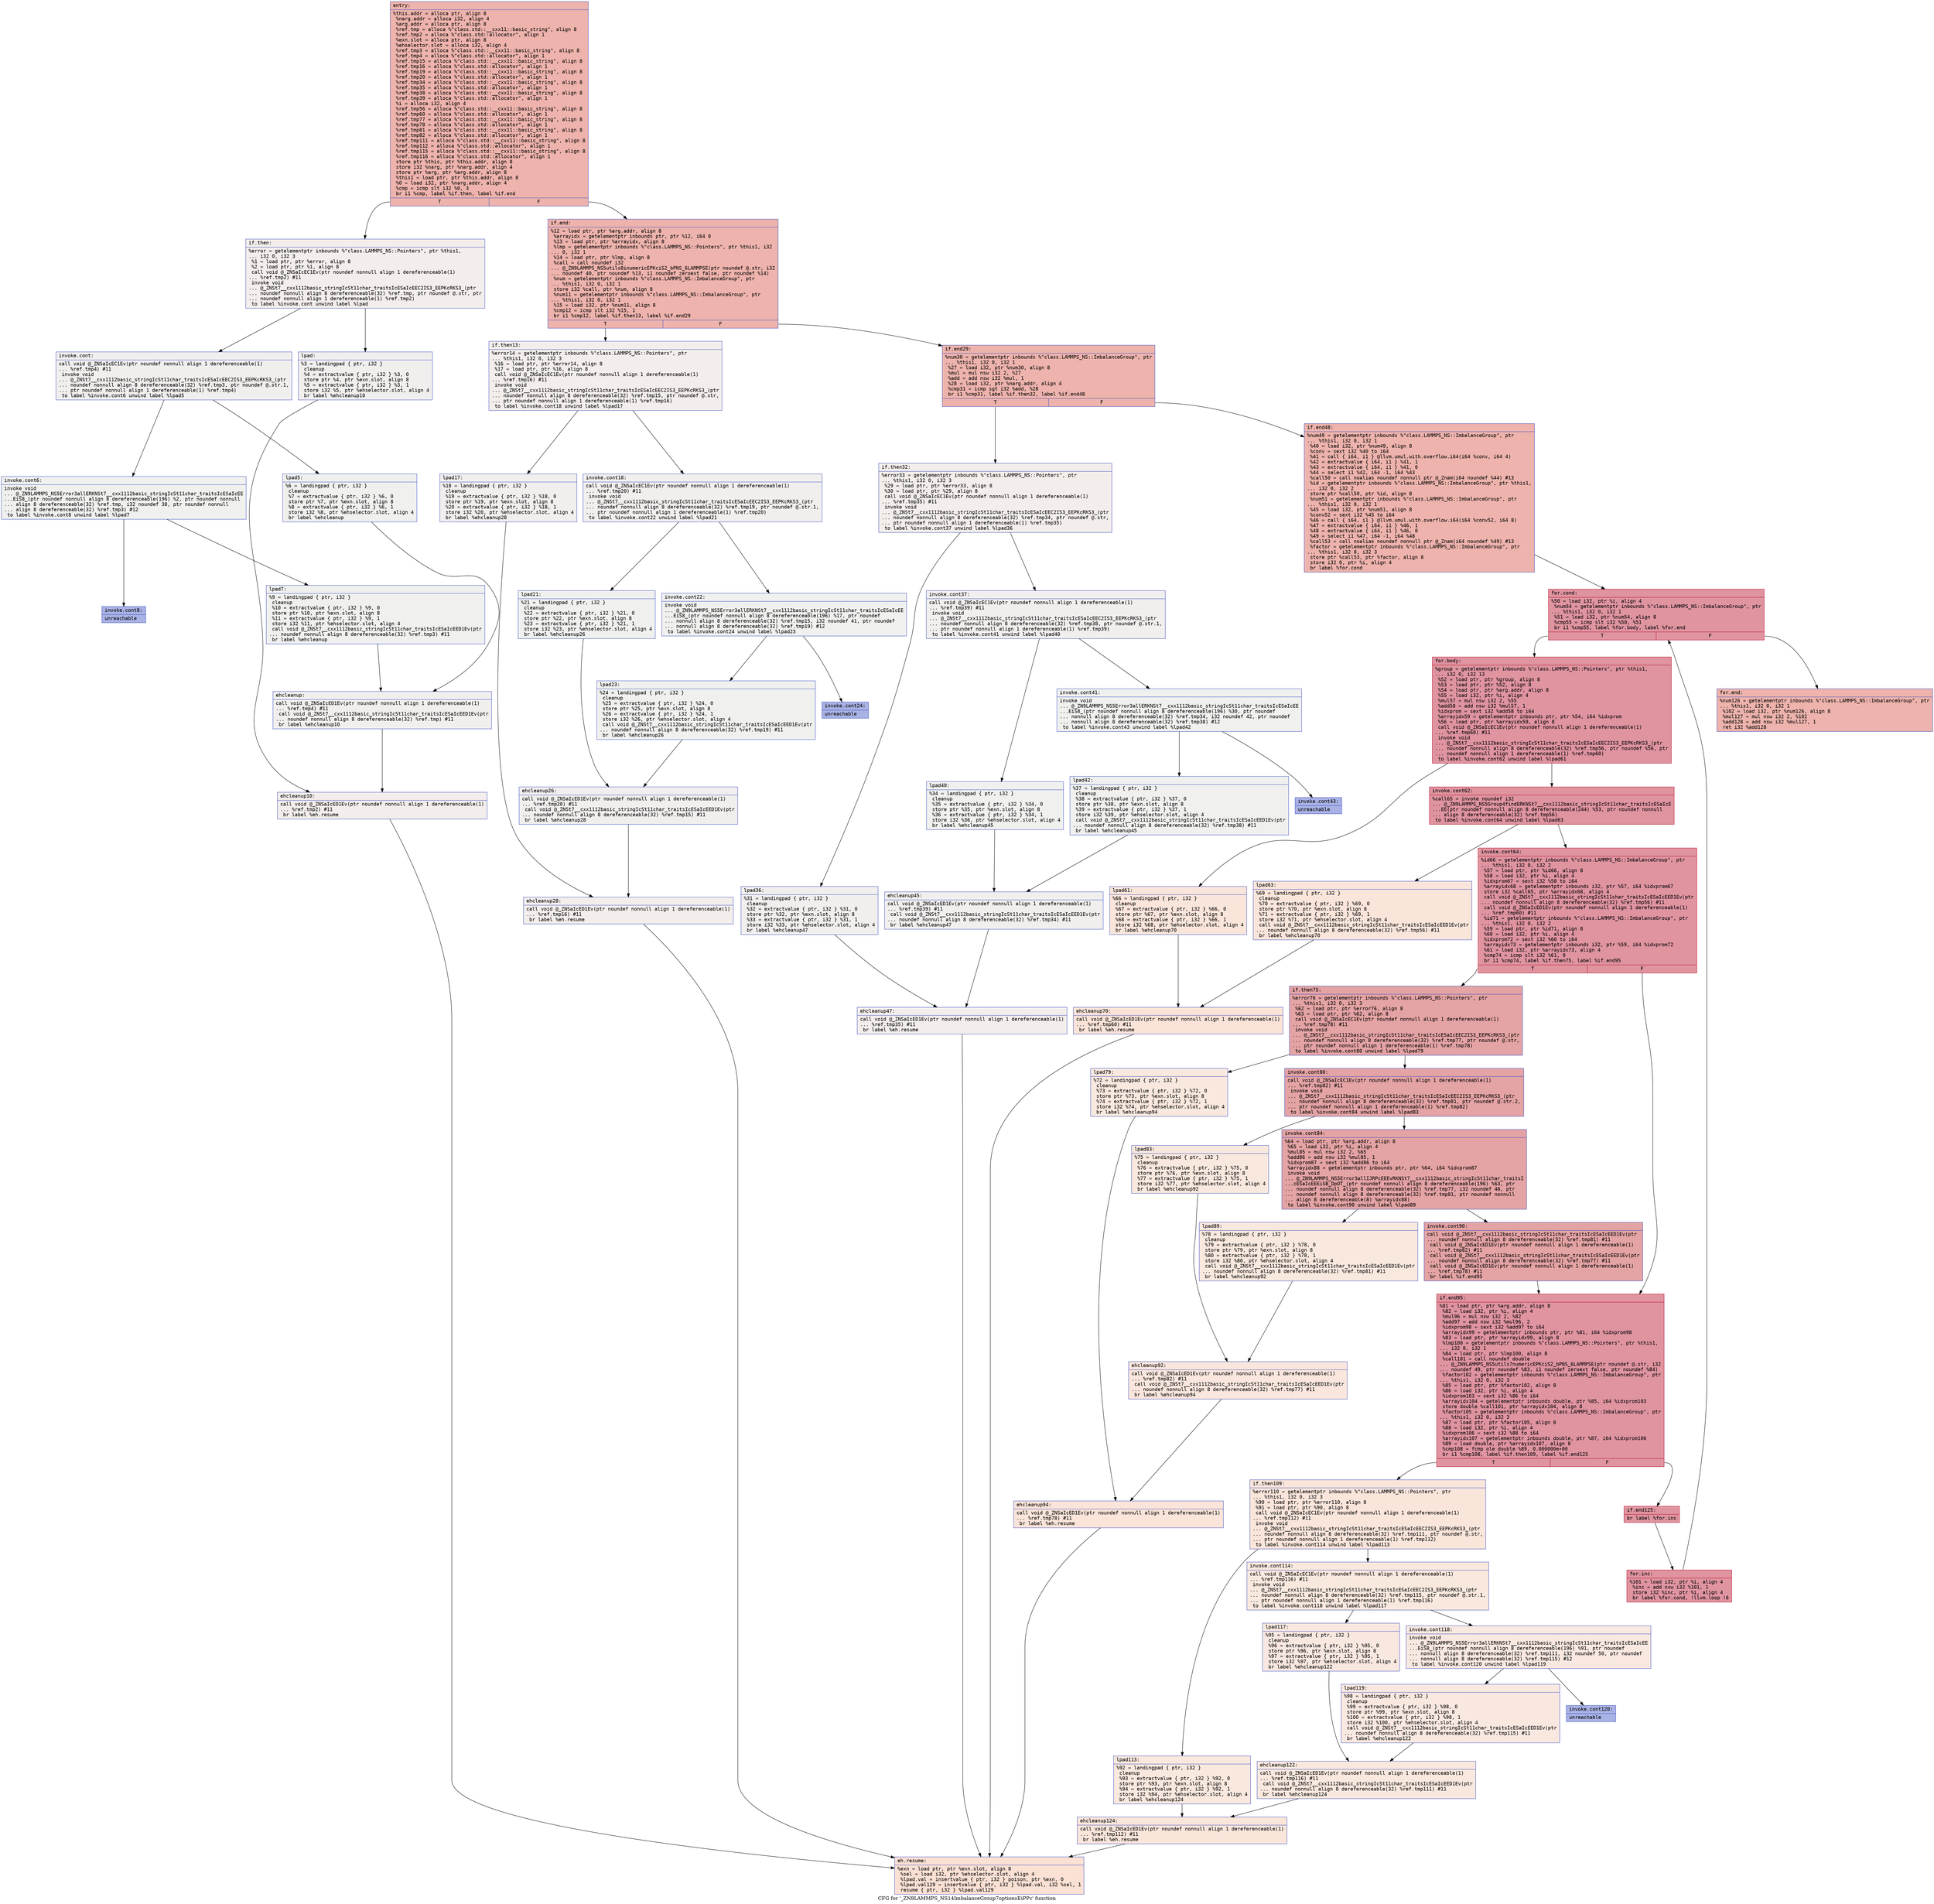 digraph "CFG for '_ZN9LAMMPS_NS14ImbalanceGroup7optionsEiPPc' function" {
	label="CFG for '_ZN9LAMMPS_NS14ImbalanceGroup7optionsEiPPc' function";

	Node0x55659be4bc70 [shape=record,color="#3d50c3ff", style=filled, fillcolor="#d6524470" fontname="Courier",label="{entry:\l|  %this.addr = alloca ptr, align 8\l  %narg.addr = alloca i32, align 4\l  %arg.addr = alloca ptr, align 8\l  %ref.tmp = alloca %\"class.std::__cxx11::basic_string\", align 8\l  %ref.tmp2 = alloca %\"class.std::allocator\", align 1\l  %exn.slot = alloca ptr, align 8\l  %ehselector.slot = alloca i32, align 4\l  %ref.tmp3 = alloca %\"class.std::__cxx11::basic_string\", align 8\l  %ref.tmp4 = alloca %\"class.std::allocator\", align 1\l  %ref.tmp15 = alloca %\"class.std::__cxx11::basic_string\", align 8\l  %ref.tmp16 = alloca %\"class.std::allocator\", align 1\l  %ref.tmp19 = alloca %\"class.std::__cxx11::basic_string\", align 8\l  %ref.tmp20 = alloca %\"class.std::allocator\", align 1\l  %ref.tmp34 = alloca %\"class.std::__cxx11::basic_string\", align 8\l  %ref.tmp35 = alloca %\"class.std::allocator\", align 1\l  %ref.tmp38 = alloca %\"class.std::__cxx11::basic_string\", align 8\l  %ref.tmp39 = alloca %\"class.std::allocator\", align 1\l  %i = alloca i32, align 4\l  %ref.tmp56 = alloca %\"class.std::__cxx11::basic_string\", align 8\l  %ref.tmp60 = alloca %\"class.std::allocator\", align 1\l  %ref.tmp77 = alloca %\"class.std::__cxx11::basic_string\", align 8\l  %ref.tmp78 = alloca %\"class.std::allocator\", align 1\l  %ref.tmp81 = alloca %\"class.std::__cxx11::basic_string\", align 8\l  %ref.tmp82 = alloca %\"class.std::allocator\", align 1\l  %ref.tmp111 = alloca %\"class.std::__cxx11::basic_string\", align 8\l  %ref.tmp112 = alloca %\"class.std::allocator\", align 1\l  %ref.tmp115 = alloca %\"class.std::__cxx11::basic_string\", align 8\l  %ref.tmp116 = alloca %\"class.std::allocator\", align 1\l  store ptr %this, ptr %this.addr, align 8\l  store i32 %narg, ptr %narg.addr, align 4\l  store ptr %arg, ptr %arg.addr, align 8\l  %this1 = load ptr, ptr %this.addr, align 8\l  %0 = load i32, ptr %narg.addr, align 4\l  %cmp = icmp slt i32 %0, 3\l  br i1 %cmp, label %if.then, label %if.end\l|{<s0>T|<s1>F}}"];
	Node0x55659be4bc70:s0 -> Node0x55659be4d7a0[tooltip="entry -> if.then\nProbability 0.00%" ];
	Node0x55659be4bc70:s1 -> Node0x55659be4d810[tooltip="entry -> if.end\nProbability 100.00%" ];
	Node0x55659be4d7a0 [shape=record,color="#3d50c3ff", style=filled, fillcolor="#e5d8d170" fontname="Courier",label="{if.then:\l|  %error = getelementptr inbounds %\"class.LAMMPS_NS::Pointers\", ptr %this1,\l... i32 0, i32 3\l  %1 = load ptr, ptr %error, align 8\l  %2 = load ptr, ptr %1, align 8\l  call void @_ZNSaIcEC1Ev(ptr noundef nonnull align 1 dereferenceable(1)\l... %ref.tmp2) #11\l  invoke void\l... @_ZNSt7__cxx1112basic_stringIcSt11char_traitsIcESaIcEEC2IS3_EEPKcRKS3_(ptr\l... noundef nonnull align 8 dereferenceable(32) %ref.tmp, ptr noundef @.str, ptr\l... noundef nonnull align 1 dereferenceable(1) %ref.tmp2)\l          to label %invoke.cont unwind label %lpad\l}"];
	Node0x55659be4d7a0 -> Node0x55659be4dd70[tooltip="if.then -> invoke.cont\nProbability 50.00%" ];
	Node0x55659be4d7a0 -> Node0x55659be4de50[tooltip="if.then -> lpad\nProbability 50.00%" ];
	Node0x55659be4dd70 [shape=record,color="#3d50c3ff", style=filled, fillcolor="#e0dbd870" fontname="Courier",label="{invoke.cont:\l|  call void @_ZNSaIcEC1Ev(ptr noundef nonnull align 1 dereferenceable(1)\l... %ref.tmp4) #11\l  invoke void\l... @_ZNSt7__cxx1112basic_stringIcSt11char_traitsIcESaIcEEC2IS3_EEPKcRKS3_(ptr\l... noundef nonnull align 8 dereferenceable(32) %ref.tmp3, ptr noundef @.str.1,\l... ptr noundef nonnull align 1 dereferenceable(1) %ref.tmp4)\l          to label %invoke.cont6 unwind label %lpad5\l}"];
	Node0x55659be4dd70 -> Node0x55659be4e300[tooltip="invoke.cont -> invoke.cont6\nProbability 50.00%" ];
	Node0x55659be4dd70 -> Node0x55659be4e350[tooltip="invoke.cont -> lpad5\nProbability 50.00%" ];
	Node0x55659be4e300 [shape=record,color="#3d50c3ff", style=filled, fillcolor="#dedcdb70" fontname="Courier",label="{invoke.cont6:\l|  invoke void\l... @_ZN9LAMMPS_NS5Error3allERKNSt7__cxx1112basic_stringIcSt11char_traitsIcESaIcEE\l...EiS8_(ptr noundef nonnull align 8 dereferenceable(196) %2, ptr noundef nonnull\l... align 8 dereferenceable(32) %ref.tmp, i32 noundef 38, ptr noundef nonnull\l... align 8 dereferenceable(32) %ref.tmp3) #12\l          to label %invoke.cont8 unwind label %lpad7\l}"];
	Node0x55659be4e300 -> Node0x55659be4e2b0[tooltip="invoke.cont6 -> invoke.cont8\nProbability 0.00%" ];
	Node0x55659be4e300 -> Node0x55659be4a540[tooltip="invoke.cont6 -> lpad7\nProbability 100.00%" ];
	Node0x55659be4e2b0 [shape=record,color="#3d50c3ff", style=filled, fillcolor="#3d50c370" fontname="Courier",label="{invoke.cont8:\l|  unreachable\l}"];
	Node0x55659be4de50 [shape=record,color="#3d50c3ff", style=filled, fillcolor="#e0dbd870" fontname="Courier",label="{lpad:\l|  %3 = landingpad \{ ptr, i32 \}\l          cleanup\l  %4 = extractvalue \{ ptr, i32 \} %3, 0\l  store ptr %4, ptr %exn.slot, align 8\l  %5 = extractvalue \{ ptr, i32 \} %3, 1\l  store i32 %5, ptr %ehselector.slot, align 4\l  br label %ehcleanup10\l}"];
	Node0x55659be4de50 -> Node0x55659be4f580[tooltip="lpad -> ehcleanup10\nProbability 100.00%" ];
	Node0x55659be4e350 [shape=record,color="#3d50c3ff", style=filled, fillcolor="#dedcdb70" fontname="Courier",label="{lpad5:\l|  %6 = landingpad \{ ptr, i32 \}\l          cleanup\l  %7 = extractvalue \{ ptr, i32 \} %6, 0\l  store ptr %7, ptr %exn.slot, align 8\l  %8 = extractvalue \{ ptr, i32 \} %6, 1\l  store i32 %8, ptr %ehselector.slot, align 4\l  br label %ehcleanup\l}"];
	Node0x55659be4e350 -> Node0x55659be4f8d0[tooltip="lpad5 -> ehcleanup\nProbability 100.00%" ];
	Node0x55659be4a540 [shape=record,color="#3d50c3ff", style=filled, fillcolor="#dedcdb70" fontname="Courier",label="{lpad7:\l|  %9 = landingpad \{ ptr, i32 \}\l          cleanup\l  %10 = extractvalue \{ ptr, i32 \} %9, 0\l  store ptr %10, ptr %exn.slot, align 8\l  %11 = extractvalue \{ ptr, i32 \} %9, 1\l  store i32 %11, ptr %ehselector.slot, align 4\l  call void @_ZNSt7__cxx1112basic_stringIcSt11char_traitsIcESaIcEED1Ev(ptr\l... noundef nonnull align 8 dereferenceable(32) %ref.tmp3) #11\l  br label %ehcleanup\l}"];
	Node0x55659be4a540 -> Node0x55659be4f8d0[tooltip="lpad7 -> ehcleanup\nProbability 100.00%" ];
	Node0x55659be4f8d0 [shape=record,color="#3d50c3ff", style=filled, fillcolor="#e0dbd870" fontname="Courier",label="{ehcleanup:\l|  call void @_ZNSaIcED1Ev(ptr noundef nonnull align 1 dereferenceable(1)\l... %ref.tmp4) #11\l  call void @_ZNSt7__cxx1112basic_stringIcSt11char_traitsIcESaIcEED1Ev(ptr\l... noundef nonnull align 8 dereferenceable(32) %ref.tmp) #11\l  br label %ehcleanup10\l}"];
	Node0x55659be4f8d0 -> Node0x55659be4f580[tooltip="ehcleanup -> ehcleanup10\nProbability 100.00%" ];
	Node0x55659be4f580 [shape=record,color="#3d50c3ff", style=filled, fillcolor="#e5d8d170" fontname="Courier",label="{ehcleanup10:\l|  call void @_ZNSaIcED1Ev(ptr noundef nonnull align 1 dereferenceable(1)\l... %ref.tmp2) #11\l  br label %eh.resume\l}"];
	Node0x55659be4f580 -> Node0x55659be50330[tooltip="ehcleanup10 -> eh.resume\nProbability 100.00%" ];
	Node0x55659be4d810 [shape=record,color="#3d50c3ff", style=filled, fillcolor="#d6524470" fontname="Courier",label="{if.end:\l|  %12 = load ptr, ptr %arg.addr, align 8\l  %arrayidx = getelementptr inbounds ptr, ptr %12, i64 0\l  %13 = load ptr, ptr %arrayidx, align 8\l  %lmp = getelementptr inbounds %\"class.LAMMPS_NS::Pointers\", ptr %this1, i32\l... 0, i32 1\l  %14 = load ptr, ptr %lmp, align 8\l  %call = call noundef i32\l... @_ZN9LAMMPS_NS5utils8inumericEPKciS2_bPNS_6LAMMPSE(ptr noundef @.str, i32\l... noundef 40, ptr noundef %13, i1 noundef zeroext false, ptr noundef %14)\l  %num = getelementptr inbounds %\"class.LAMMPS_NS::ImbalanceGroup\", ptr\l... %this1, i32 0, i32 1\l  store i32 %call, ptr %num, align 8\l  %num11 = getelementptr inbounds %\"class.LAMMPS_NS::ImbalanceGroup\", ptr\l... %this1, i32 0, i32 1\l  %15 = load i32, ptr %num11, align 8\l  %cmp12 = icmp slt i32 %15, 1\l  br i1 %cmp12, label %if.then13, label %if.end29\l|{<s0>T|<s1>F}}"];
	Node0x55659be4d810:s0 -> Node0x55659be513a0[tooltip="if.end -> if.then13\nProbability 0.00%" ];
	Node0x55659be4d810:s1 -> Node0x55659be51450[tooltip="if.end -> if.end29\nProbability 100.00%" ];
	Node0x55659be513a0 [shape=record,color="#3d50c3ff", style=filled, fillcolor="#e5d8d170" fontname="Courier",label="{if.then13:\l|  %error14 = getelementptr inbounds %\"class.LAMMPS_NS::Pointers\", ptr\l... %this1, i32 0, i32 3\l  %16 = load ptr, ptr %error14, align 8\l  %17 = load ptr, ptr %16, align 8\l  call void @_ZNSaIcEC1Ev(ptr noundef nonnull align 1 dereferenceable(1)\l... %ref.tmp16) #11\l  invoke void\l... @_ZNSt7__cxx1112basic_stringIcSt11char_traitsIcESaIcEEC2IS3_EEPKcRKS3_(ptr\l... noundef nonnull align 8 dereferenceable(32) %ref.tmp15, ptr noundef @.str,\l... ptr noundef nonnull align 1 dereferenceable(1) %ref.tmp16)\l          to label %invoke.cont18 unwind label %lpad17\l}"];
	Node0x55659be513a0 -> Node0x55659be51940[tooltip="if.then13 -> invoke.cont18\nProbability 50.00%" ];
	Node0x55659be513a0 -> Node0x55659be519c0[tooltip="if.then13 -> lpad17\nProbability 50.00%" ];
	Node0x55659be51940 [shape=record,color="#3d50c3ff", style=filled, fillcolor="#e0dbd870" fontname="Courier",label="{invoke.cont18:\l|  call void @_ZNSaIcEC1Ev(ptr noundef nonnull align 1 dereferenceable(1)\l... %ref.tmp20) #11\l  invoke void\l... @_ZNSt7__cxx1112basic_stringIcSt11char_traitsIcESaIcEEC2IS3_EEPKcRKS3_(ptr\l... noundef nonnull align 8 dereferenceable(32) %ref.tmp19, ptr noundef @.str.1,\l... ptr noundef nonnull align 1 dereferenceable(1) %ref.tmp20)\l          to label %invoke.cont22 unwind label %lpad21\l}"];
	Node0x55659be51940 -> Node0x55659be51d40[tooltip="invoke.cont18 -> invoke.cont22\nProbability 50.00%" ];
	Node0x55659be51940 -> Node0x55659be51d90[tooltip="invoke.cont18 -> lpad21\nProbability 50.00%" ];
	Node0x55659be51d40 [shape=record,color="#3d50c3ff", style=filled, fillcolor="#dedcdb70" fontname="Courier",label="{invoke.cont22:\l|  invoke void\l... @_ZN9LAMMPS_NS5Error3allERKNSt7__cxx1112basic_stringIcSt11char_traitsIcESaIcEE\l...EiS8_(ptr noundef nonnull align 8 dereferenceable(196) %17, ptr noundef\l... nonnull align 8 dereferenceable(32) %ref.tmp15, i32 noundef 41, ptr noundef\l... nonnull align 8 dereferenceable(32) %ref.tmp19) #12\l          to label %invoke.cont24 unwind label %lpad23\l}"];
	Node0x55659be51d40 -> Node0x55659be51cf0[tooltip="invoke.cont22 -> invoke.cont24\nProbability 0.00%" ];
	Node0x55659be51d40 -> Node0x55659be520b0[tooltip="invoke.cont22 -> lpad23\nProbability 100.00%" ];
	Node0x55659be51cf0 [shape=record,color="#3d50c3ff", style=filled, fillcolor="#3d50c370" fontname="Courier",label="{invoke.cont24:\l|  unreachable\l}"];
	Node0x55659be519c0 [shape=record,color="#3d50c3ff", style=filled, fillcolor="#e0dbd870" fontname="Courier",label="{lpad17:\l|  %18 = landingpad \{ ptr, i32 \}\l          cleanup\l  %19 = extractvalue \{ ptr, i32 \} %18, 0\l  store ptr %19, ptr %exn.slot, align 8\l  %20 = extractvalue \{ ptr, i32 \} %18, 1\l  store i32 %20, ptr %ehselector.slot, align 4\l  br label %ehcleanup28\l}"];
	Node0x55659be519c0 -> Node0x55659be52670[tooltip="lpad17 -> ehcleanup28\nProbability 100.00%" ];
	Node0x55659be51d90 [shape=record,color="#3d50c3ff", style=filled, fillcolor="#dedcdb70" fontname="Courier",label="{lpad21:\l|  %21 = landingpad \{ ptr, i32 \}\l          cleanup\l  %22 = extractvalue \{ ptr, i32 \} %21, 0\l  store ptr %22, ptr %exn.slot, align 8\l  %23 = extractvalue \{ ptr, i32 \} %21, 1\l  store i32 %23, ptr %ehselector.slot, align 4\l  br label %ehcleanup26\l}"];
	Node0x55659be51d90 -> Node0x55659be529c0[tooltip="lpad21 -> ehcleanup26\nProbability 100.00%" ];
	Node0x55659be520b0 [shape=record,color="#3d50c3ff", style=filled, fillcolor="#dedcdb70" fontname="Courier",label="{lpad23:\l|  %24 = landingpad \{ ptr, i32 \}\l          cleanup\l  %25 = extractvalue \{ ptr, i32 \} %24, 0\l  store ptr %25, ptr %exn.slot, align 8\l  %26 = extractvalue \{ ptr, i32 \} %24, 1\l  store i32 %26, ptr %ehselector.slot, align 4\l  call void @_ZNSt7__cxx1112basic_stringIcSt11char_traitsIcESaIcEED1Ev(ptr\l... noundef nonnull align 8 dereferenceable(32) %ref.tmp19) #11\l  br label %ehcleanup26\l}"];
	Node0x55659be520b0 -> Node0x55659be529c0[tooltip="lpad23 -> ehcleanup26\nProbability 100.00%" ];
	Node0x55659be529c0 [shape=record,color="#3d50c3ff", style=filled, fillcolor="#e0dbd870" fontname="Courier",label="{ehcleanup26:\l|  call void @_ZNSaIcED1Ev(ptr noundef nonnull align 1 dereferenceable(1)\l... %ref.tmp20) #11\l  call void @_ZNSt7__cxx1112basic_stringIcSt11char_traitsIcESaIcEED1Ev(ptr\l... noundef nonnull align 8 dereferenceable(32) %ref.tmp15) #11\l  br label %ehcleanup28\l}"];
	Node0x55659be529c0 -> Node0x55659be52670[tooltip="ehcleanup26 -> ehcleanup28\nProbability 100.00%" ];
	Node0x55659be52670 [shape=record,color="#3d50c3ff", style=filled, fillcolor="#e5d8d170" fontname="Courier",label="{ehcleanup28:\l|  call void @_ZNSaIcED1Ev(ptr noundef nonnull align 1 dereferenceable(1)\l... %ref.tmp16) #11\l  br label %eh.resume\l}"];
	Node0x55659be52670 -> Node0x55659be50330[tooltip="ehcleanup28 -> eh.resume\nProbability 100.00%" ];
	Node0x55659be51450 [shape=record,color="#3d50c3ff", style=filled, fillcolor="#d6524470" fontname="Courier",label="{if.end29:\l|  %num30 = getelementptr inbounds %\"class.LAMMPS_NS::ImbalanceGroup\", ptr\l... %this1, i32 0, i32 1\l  %27 = load i32, ptr %num30, align 8\l  %mul = mul nsw i32 2, %27\l  %add = add nsw i32 %mul, 1\l  %28 = load i32, ptr %narg.addr, align 4\l  %cmp31 = icmp sgt i32 %add, %28\l  br i1 %cmp31, label %if.then32, label %if.end48\l|{<s0>T|<s1>F}}"];
	Node0x55659be51450:s0 -> Node0x55659be536b0[tooltip="if.end29 -> if.then32\nProbability 0.00%" ];
	Node0x55659be51450:s1 -> Node0x55659be53700[tooltip="if.end29 -> if.end48\nProbability 100.00%" ];
	Node0x55659be536b0 [shape=record,color="#3d50c3ff", style=filled, fillcolor="#e5d8d170" fontname="Courier",label="{if.then32:\l|  %error33 = getelementptr inbounds %\"class.LAMMPS_NS::Pointers\", ptr\l... %this1, i32 0, i32 3\l  %29 = load ptr, ptr %error33, align 8\l  %30 = load ptr, ptr %29, align 8\l  call void @_ZNSaIcEC1Ev(ptr noundef nonnull align 1 dereferenceable(1)\l... %ref.tmp35) #11\l  invoke void\l... @_ZNSt7__cxx1112basic_stringIcSt11char_traitsIcESaIcEEC2IS3_EEPKcRKS3_(ptr\l... noundef nonnull align 8 dereferenceable(32) %ref.tmp34, ptr noundef @.str,\l... ptr noundef nonnull align 1 dereferenceable(1) %ref.tmp35)\l          to label %invoke.cont37 unwind label %lpad36\l}"];
	Node0x55659be536b0 -> Node0x55659be53b90[tooltip="if.then32 -> invoke.cont37\nProbability 50.00%" ];
	Node0x55659be536b0 -> Node0x55659be53c10[tooltip="if.then32 -> lpad36\nProbability 50.00%" ];
	Node0x55659be53b90 [shape=record,color="#3d50c3ff", style=filled, fillcolor="#e0dbd870" fontname="Courier",label="{invoke.cont37:\l|  call void @_ZNSaIcEC1Ev(ptr noundef nonnull align 1 dereferenceable(1)\l... %ref.tmp39) #11\l  invoke void\l... @_ZNSt7__cxx1112basic_stringIcSt11char_traitsIcESaIcEEC2IS3_EEPKcRKS3_(ptr\l... noundef nonnull align 8 dereferenceable(32) %ref.tmp38, ptr noundef @.str.1,\l... ptr noundef nonnull align 1 dereferenceable(1) %ref.tmp39)\l          to label %invoke.cont41 unwind label %lpad40\l}"];
	Node0x55659be53b90 -> Node0x55659be53f30[tooltip="invoke.cont37 -> invoke.cont41\nProbability 50.00%" ];
	Node0x55659be53b90 -> Node0x55659be53f80[tooltip="invoke.cont37 -> lpad40\nProbability 50.00%" ];
	Node0x55659be53f30 [shape=record,color="#3d50c3ff", style=filled, fillcolor="#dedcdb70" fontname="Courier",label="{invoke.cont41:\l|  invoke void\l... @_ZN9LAMMPS_NS5Error3allERKNSt7__cxx1112basic_stringIcSt11char_traitsIcESaIcEE\l...EiS8_(ptr noundef nonnull align 8 dereferenceable(196) %30, ptr noundef\l... nonnull align 8 dereferenceable(32) %ref.tmp34, i32 noundef 42, ptr noundef\l... nonnull align 8 dereferenceable(32) %ref.tmp38) #12\l          to label %invoke.cont43 unwind label %lpad42\l}"];
	Node0x55659be53f30 -> Node0x55659be53ee0[tooltip="invoke.cont41 -> invoke.cont43\nProbability 0.00%" ];
	Node0x55659be53f30 -> Node0x55659be54240[tooltip="invoke.cont41 -> lpad42\nProbability 100.00%" ];
	Node0x55659be53ee0 [shape=record,color="#3d50c3ff", style=filled, fillcolor="#3d50c370" fontname="Courier",label="{invoke.cont43:\l|  unreachable\l}"];
	Node0x55659be53c10 [shape=record,color="#3d50c3ff", style=filled, fillcolor="#e0dbd870" fontname="Courier",label="{lpad36:\l|  %31 = landingpad \{ ptr, i32 \}\l          cleanup\l  %32 = extractvalue \{ ptr, i32 \} %31, 0\l  store ptr %32, ptr %exn.slot, align 8\l  %33 = extractvalue \{ ptr, i32 \} %31, 1\l  store i32 %33, ptr %ehselector.slot, align 4\l  br label %ehcleanup47\l}"];
	Node0x55659be53c10 -> Node0x55659be54800[tooltip="lpad36 -> ehcleanup47\nProbability 100.00%" ];
	Node0x55659be53f80 [shape=record,color="#3d50c3ff", style=filled, fillcolor="#dedcdb70" fontname="Courier",label="{lpad40:\l|  %34 = landingpad \{ ptr, i32 \}\l          cleanup\l  %35 = extractvalue \{ ptr, i32 \} %34, 0\l  store ptr %35, ptr %exn.slot, align 8\l  %36 = extractvalue \{ ptr, i32 \} %34, 1\l  store i32 %36, ptr %ehselector.slot, align 4\l  br label %ehcleanup45\l}"];
	Node0x55659be53f80 -> Node0x55659be54b50[tooltip="lpad40 -> ehcleanup45\nProbability 100.00%" ];
	Node0x55659be54240 [shape=record,color="#3d50c3ff", style=filled, fillcolor="#dedcdb70" fontname="Courier",label="{lpad42:\l|  %37 = landingpad \{ ptr, i32 \}\l          cleanup\l  %38 = extractvalue \{ ptr, i32 \} %37, 0\l  store ptr %38, ptr %exn.slot, align 8\l  %39 = extractvalue \{ ptr, i32 \} %37, 1\l  store i32 %39, ptr %ehselector.slot, align 4\l  call void @_ZNSt7__cxx1112basic_stringIcSt11char_traitsIcESaIcEED1Ev(ptr\l... noundef nonnull align 8 dereferenceable(32) %ref.tmp38) #11\l  br label %ehcleanup45\l}"];
	Node0x55659be54240 -> Node0x55659be54b50[tooltip="lpad42 -> ehcleanup45\nProbability 100.00%" ];
	Node0x55659be54b50 [shape=record,color="#3d50c3ff", style=filled, fillcolor="#e0dbd870" fontname="Courier",label="{ehcleanup45:\l|  call void @_ZNSaIcED1Ev(ptr noundef nonnull align 1 dereferenceable(1)\l... %ref.tmp39) #11\l  call void @_ZNSt7__cxx1112basic_stringIcSt11char_traitsIcESaIcEED1Ev(ptr\l... noundef nonnull align 8 dereferenceable(32) %ref.tmp34) #11\l  br label %ehcleanup47\l}"];
	Node0x55659be54b50 -> Node0x55659be54800[tooltip="ehcleanup45 -> ehcleanup47\nProbability 100.00%" ];
	Node0x55659be54800 [shape=record,color="#3d50c3ff", style=filled, fillcolor="#e5d8d170" fontname="Courier",label="{ehcleanup47:\l|  call void @_ZNSaIcED1Ev(ptr noundef nonnull align 1 dereferenceable(1)\l... %ref.tmp35) #11\l  br label %eh.resume\l}"];
	Node0x55659be54800 -> Node0x55659be50330[tooltip="ehcleanup47 -> eh.resume\nProbability 100.00%" ];
	Node0x55659be53700 [shape=record,color="#3d50c3ff", style=filled, fillcolor="#d6524470" fontname="Courier",label="{if.end48:\l|  %num49 = getelementptr inbounds %\"class.LAMMPS_NS::ImbalanceGroup\", ptr\l... %this1, i32 0, i32 1\l  %40 = load i32, ptr %num49, align 8\l  %conv = sext i32 %40 to i64\l  %41 = call \{ i64, i1 \} @llvm.umul.with.overflow.i64(i64 %conv, i64 4)\l  %42 = extractvalue \{ i64, i1 \} %41, 1\l  %43 = extractvalue \{ i64, i1 \} %41, 0\l  %44 = select i1 %42, i64 -1, i64 %43\l  %call50 = call noalias noundef nonnull ptr @_Znam(i64 noundef %44) #13\l  %id = getelementptr inbounds %\"class.LAMMPS_NS::ImbalanceGroup\", ptr %this1,\l... i32 0, i32 2\l  store ptr %call50, ptr %id, align 8\l  %num51 = getelementptr inbounds %\"class.LAMMPS_NS::ImbalanceGroup\", ptr\l... %this1, i32 0, i32 1\l  %45 = load i32, ptr %num51, align 8\l  %conv52 = sext i32 %45 to i64\l  %46 = call \{ i64, i1 \} @llvm.umul.with.overflow.i64(i64 %conv52, i64 8)\l  %47 = extractvalue \{ i64, i1 \} %46, 1\l  %48 = extractvalue \{ i64, i1 \} %46, 0\l  %49 = select i1 %47, i64 -1, i64 %48\l  %call53 = call noalias noundef nonnull ptr @_Znam(i64 noundef %49) #13\l  %factor = getelementptr inbounds %\"class.LAMMPS_NS::ImbalanceGroup\", ptr\l... %this1, i32 0, i32 3\l  store ptr %call53, ptr %factor, align 8\l  store i32 0, ptr %i, align 4\l  br label %for.cond\l}"];
	Node0x55659be53700 -> Node0x55659be56df0[tooltip="if.end48 -> for.cond\nProbability 100.00%" ];
	Node0x55659be56df0 [shape=record,color="#b70d28ff", style=filled, fillcolor="#b70d2870" fontname="Courier",label="{for.cond:\l|  %50 = load i32, ptr %i, align 4\l  %num54 = getelementptr inbounds %\"class.LAMMPS_NS::ImbalanceGroup\", ptr\l... %this1, i32 0, i32 1\l  %51 = load i32, ptr %num54, align 8\l  %cmp55 = icmp slt i32 %50, %51\l  br i1 %cmp55, label %for.body, label %for.end\l|{<s0>T|<s1>F}}"];
	Node0x55659be56df0:s0 -> Node0x55659be57140[tooltip="for.cond -> for.body\nProbability 96.88%" ];
	Node0x55659be56df0:s1 -> Node0x55659be57190[tooltip="for.cond -> for.end\nProbability 3.12%" ];
	Node0x55659be57140 [shape=record,color="#b70d28ff", style=filled, fillcolor="#b70d2870" fontname="Courier",label="{for.body:\l|  %group = getelementptr inbounds %\"class.LAMMPS_NS::Pointers\", ptr %this1,\l... i32 0, i32 13\l  %52 = load ptr, ptr %group, align 8\l  %53 = load ptr, ptr %52, align 8\l  %54 = load ptr, ptr %arg.addr, align 8\l  %55 = load i32, ptr %i, align 4\l  %mul57 = mul nsw i32 2, %55\l  %add58 = add nsw i32 %mul57, 1\l  %idxprom = sext i32 %add58 to i64\l  %arrayidx59 = getelementptr inbounds ptr, ptr %54, i64 %idxprom\l  %56 = load ptr, ptr %arrayidx59, align 8\l  call void @_ZNSaIcEC1Ev(ptr noundef nonnull align 1 dereferenceable(1)\l... %ref.tmp60) #11\l  invoke void\l... @_ZNSt7__cxx1112basic_stringIcSt11char_traitsIcESaIcEEC2IS3_EEPKcRKS3_(ptr\l... noundef nonnull align 8 dereferenceable(32) %ref.tmp56, ptr noundef %56, ptr\l... noundef nonnull align 1 dereferenceable(1) %ref.tmp60)\l          to label %invoke.cont62 unwind label %lpad61\l}"];
	Node0x55659be57140 -> Node0x55659be57ae0[tooltip="for.body -> invoke.cont62\nProbability 100.00%" ];
	Node0x55659be57140 -> Node0x55659be50a10[tooltip="for.body -> lpad61\nProbability 0.00%" ];
	Node0x55659be57ae0 [shape=record,color="#b70d28ff", style=filled, fillcolor="#b70d2870" fontname="Courier",label="{invoke.cont62:\l|  %call65 = invoke noundef i32\l... @_ZN9LAMMPS_NS5Group4findERKNSt7__cxx1112basic_stringIcSt11char_traitsIcESaIcE\l...EE(ptr noundef nonnull align 8 dereferenceable(244) %53, ptr noundef nonnull\l... align 8 dereferenceable(32) %ref.tmp56)\l          to label %invoke.cont64 unwind label %lpad63\l}"];
	Node0x55659be57ae0 -> Node0x55659be57a90[tooltip="invoke.cont62 -> invoke.cont64\nProbability 100.00%" ];
	Node0x55659be57ae0 -> Node0x55659be50d60[tooltip="invoke.cont62 -> lpad63\nProbability 0.00%" ];
	Node0x55659be57a90 [shape=record,color="#b70d28ff", style=filled, fillcolor="#b70d2870" fontname="Courier",label="{invoke.cont64:\l|  %id66 = getelementptr inbounds %\"class.LAMMPS_NS::ImbalanceGroup\", ptr\l... %this1, i32 0, i32 2\l  %57 = load ptr, ptr %id66, align 8\l  %58 = load i32, ptr %i, align 4\l  %idxprom67 = sext i32 %58 to i64\l  %arrayidx68 = getelementptr inbounds i32, ptr %57, i64 %idxprom67\l  store i32 %call65, ptr %arrayidx68, align 4\l  call void @_ZNSt7__cxx1112basic_stringIcSt11char_traitsIcESaIcEED1Ev(ptr\l... noundef nonnull align 8 dereferenceable(32) %ref.tmp56) #11\l  call void @_ZNSaIcED1Ev(ptr noundef nonnull align 1 dereferenceable(1)\l... %ref.tmp60) #11\l  %id71 = getelementptr inbounds %\"class.LAMMPS_NS::ImbalanceGroup\", ptr\l... %this1, i32 0, i32 2\l  %59 = load ptr, ptr %id71, align 8\l  %60 = load i32, ptr %i, align 4\l  %idxprom72 = sext i32 %60 to i64\l  %arrayidx73 = getelementptr inbounds i32, ptr %59, i64 %idxprom72\l  %61 = load i32, ptr %arrayidx73, align 4\l  %cmp74 = icmp slt i32 %61, 0\l  br i1 %cmp74, label %if.then75, label %if.end95\l|{<s0>T|<s1>F}}"];
	Node0x55659be57a90:s0 -> Node0x55659be59280[tooltip="invoke.cont64 -> if.then75\nProbability 37.50%" ];
	Node0x55659be57a90:s1 -> Node0x55659be59300[tooltip="invoke.cont64 -> if.end95\nProbability 62.50%" ];
	Node0x55659be59280 [shape=record,color="#3d50c3ff", style=filled, fillcolor="#c32e3170" fontname="Courier",label="{if.then75:\l|  %error76 = getelementptr inbounds %\"class.LAMMPS_NS::Pointers\", ptr\l... %this1, i32 0, i32 3\l  %62 = load ptr, ptr %error76, align 8\l  %63 = load ptr, ptr %62, align 8\l  call void @_ZNSaIcEC1Ev(ptr noundef nonnull align 1 dereferenceable(1)\l... %ref.tmp78) #11\l  invoke void\l... @_ZNSt7__cxx1112basic_stringIcSt11char_traitsIcESaIcEEC2IS3_EEPKcRKS3_(ptr\l... noundef nonnull align 8 dereferenceable(32) %ref.tmp77, ptr noundef @.str,\l... ptr noundef nonnull align 1 dereferenceable(1) %ref.tmp78)\l          to label %invoke.cont80 unwind label %lpad79\l}"];
	Node0x55659be59280 -> Node0x55659be59790[tooltip="if.then75 -> invoke.cont80\nProbability 100.00%" ];
	Node0x55659be59280 -> Node0x55659be59810[tooltip="if.then75 -> lpad79\nProbability 0.00%" ];
	Node0x55659be59790 [shape=record,color="#3d50c3ff", style=filled, fillcolor="#c32e3170" fontname="Courier",label="{invoke.cont80:\l|  call void @_ZNSaIcEC1Ev(ptr noundef nonnull align 1 dereferenceable(1)\l... %ref.tmp82) #11\l  invoke void\l... @_ZNSt7__cxx1112basic_stringIcSt11char_traitsIcESaIcEEC2IS3_EEPKcRKS3_(ptr\l... noundef nonnull align 8 dereferenceable(32) %ref.tmp81, ptr noundef @.str.2,\l... ptr noundef nonnull align 1 dereferenceable(1) %ref.tmp82)\l          to label %invoke.cont84 unwind label %lpad83\l}"];
	Node0x55659be59790 -> Node0x55659be59b90[tooltip="invoke.cont80 -> invoke.cont84\nProbability 100.00%" ];
	Node0x55659be59790 -> Node0x55659be59be0[tooltip="invoke.cont80 -> lpad83\nProbability 0.00%" ];
	Node0x55659be59b90 [shape=record,color="#3d50c3ff", style=filled, fillcolor="#c32e3170" fontname="Courier",label="{invoke.cont84:\l|  %64 = load ptr, ptr %arg.addr, align 8\l  %65 = load i32, ptr %i, align 4\l  %mul85 = mul nsw i32 2, %65\l  %add86 = add nsw i32 %mul85, 1\l  %idxprom87 = sext i32 %add86 to i64\l  %arrayidx88 = getelementptr inbounds ptr, ptr %64, i64 %idxprom87\l  invoke void\l... @_ZN9LAMMPS_NS5Error3allIJRPcEEEvRKNSt7__cxx1112basic_stringIcSt11char_traitsI\l...cESaIcEEEiSB_DpOT_(ptr noundef nonnull align 8 dereferenceable(196) %63, ptr\l... noundef nonnull align 8 dereferenceable(32) %ref.tmp77, i32 noundef 48, ptr\l... noundef nonnull align 8 dereferenceable(32) %ref.tmp81, ptr noundef nonnull\l... align 8 dereferenceable(8) %arrayidx88)\l          to label %invoke.cont90 unwind label %lpad89\l}"];
	Node0x55659be59b90 -> Node0x55659be59b40[tooltip="invoke.cont84 -> invoke.cont90\nProbability 100.00%" ];
	Node0x55659be59b90 -> Node0x55659be5a300[tooltip="invoke.cont84 -> lpad89\nProbability 0.00%" ];
	Node0x55659be59b40 [shape=record,color="#3d50c3ff", style=filled, fillcolor="#c32e3170" fontname="Courier",label="{invoke.cont90:\l|  call void @_ZNSt7__cxx1112basic_stringIcSt11char_traitsIcESaIcEED1Ev(ptr\l... noundef nonnull align 8 dereferenceable(32) %ref.tmp81) #11\l  call void @_ZNSaIcED1Ev(ptr noundef nonnull align 1 dereferenceable(1)\l... %ref.tmp82) #11\l  call void @_ZNSt7__cxx1112basic_stringIcSt11char_traitsIcESaIcEED1Ev(ptr\l... noundef nonnull align 8 dereferenceable(32) %ref.tmp77) #11\l  call void @_ZNSaIcED1Ev(ptr noundef nonnull align 1 dereferenceable(1)\l... %ref.tmp78) #11\l  br label %if.end95\l}"];
	Node0x55659be59b40 -> Node0x55659be59300[tooltip="invoke.cont90 -> if.end95\nProbability 100.00%" ];
	Node0x55659be50a10 [shape=record,color="#3d50c3ff", style=filled, fillcolor="#f4c5ad70" fontname="Courier",label="{lpad61:\l|  %66 = landingpad \{ ptr, i32 \}\l          cleanup\l  %67 = extractvalue \{ ptr, i32 \} %66, 0\l  store ptr %67, ptr %exn.slot, align 8\l  %68 = extractvalue \{ ptr, i32 \} %66, 1\l  store i32 %68, ptr %ehselector.slot, align 4\l  br label %ehcleanup70\l}"];
	Node0x55659be50a10 -> Node0x55659be5adc0[tooltip="lpad61 -> ehcleanup70\nProbability 100.00%" ];
	Node0x55659be50d60 [shape=record,color="#3d50c3ff", style=filled, fillcolor="#f4c5ad70" fontname="Courier",label="{lpad63:\l|  %69 = landingpad \{ ptr, i32 \}\l          cleanup\l  %70 = extractvalue \{ ptr, i32 \} %69, 0\l  store ptr %70, ptr %exn.slot, align 8\l  %71 = extractvalue \{ ptr, i32 \} %69, 1\l  store i32 %71, ptr %ehselector.slot, align 4\l  call void @_ZNSt7__cxx1112basic_stringIcSt11char_traitsIcESaIcEED1Ev(ptr\l... noundef nonnull align 8 dereferenceable(32) %ref.tmp56) #11\l  br label %ehcleanup70\l}"];
	Node0x55659be50d60 -> Node0x55659be5adc0[tooltip="lpad63 -> ehcleanup70\nProbability 100.00%" ];
	Node0x55659be5adc0 [shape=record,color="#3d50c3ff", style=filled, fillcolor="#f6bfa670" fontname="Courier",label="{ehcleanup70:\l|  call void @_ZNSaIcED1Ev(ptr noundef nonnull align 1 dereferenceable(1)\l... %ref.tmp60) #11\l  br label %eh.resume\l}"];
	Node0x55659be5adc0 -> Node0x55659be50330[tooltip="ehcleanup70 -> eh.resume\nProbability 100.00%" ];
	Node0x55659be59810 [shape=record,color="#3d50c3ff", style=filled, fillcolor="#f2cab570" fontname="Courier",label="{lpad79:\l|  %72 = landingpad \{ ptr, i32 \}\l          cleanup\l  %73 = extractvalue \{ ptr, i32 \} %72, 0\l  store ptr %73, ptr %exn.slot, align 8\l  %74 = extractvalue \{ ptr, i32 \} %72, 1\l  store i32 %74, ptr %ehselector.slot, align 4\l  br label %ehcleanup94\l}"];
	Node0x55659be59810 -> Node0x55659be5b6b0[tooltip="lpad79 -> ehcleanup94\nProbability 100.00%" ];
	Node0x55659be59be0 [shape=record,color="#3d50c3ff", style=filled, fillcolor="#f2cab570" fontname="Courier",label="{lpad83:\l|  %75 = landingpad \{ ptr, i32 \}\l          cleanup\l  %76 = extractvalue \{ ptr, i32 \} %75, 0\l  store ptr %76, ptr %exn.slot, align 8\l  %77 = extractvalue \{ ptr, i32 \} %75, 1\l  store i32 %77, ptr %ehselector.slot, align 4\l  br label %ehcleanup92\l}"];
	Node0x55659be59be0 -> Node0x55659be5ba20[tooltip="lpad83 -> ehcleanup92\nProbability 100.00%" ];
	Node0x55659be5a300 [shape=record,color="#3d50c3ff", style=filled, fillcolor="#f2cab570" fontname="Courier",label="{lpad89:\l|  %78 = landingpad \{ ptr, i32 \}\l          cleanup\l  %79 = extractvalue \{ ptr, i32 \} %78, 0\l  store ptr %79, ptr %exn.slot, align 8\l  %80 = extractvalue \{ ptr, i32 \} %78, 1\l  store i32 %80, ptr %ehselector.slot, align 4\l  call void @_ZNSt7__cxx1112basic_stringIcSt11char_traitsIcESaIcEED1Ev(ptr\l... noundef nonnull align 8 dereferenceable(32) %ref.tmp81) #11\l  br label %ehcleanup92\l}"];
	Node0x55659be5a300 -> Node0x55659be5ba20[tooltip="lpad89 -> ehcleanup92\nProbability 100.00%" ];
	Node0x55659be5ba20 [shape=record,color="#3d50c3ff", style=filled, fillcolor="#f3c7b170" fontname="Courier",label="{ehcleanup92:\l|  call void @_ZNSaIcED1Ev(ptr noundef nonnull align 1 dereferenceable(1)\l... %ref.tmp82) #11\l  call void @_ZNSt7__cxx1112basic_stringIcSt11char_traitsIcESaIcEED1Ev(ptr\l... noundef nonnull align 8 dereferenceable(32) %ref.tmp77) #11\l  br label %ehcleanup94\l}"];
	Node0x55659be5ba20 -> Node0x55659be5b6b0[tooltip="ehcleanup92 -> ehcleanup94\nProbability 100.00%" ];
	Node0x55659be5b6b0 [shape=record,color="#3d50c3ff", style=filled, fillcolor="#f5c1a970" fontname="Courier",label="{ehcleanup94:\l|  call void @_ZNSaIcED1Ev(ptr noundef nonnull align 1 dereferenceable(1)\l... %ref.tmp78) #11\l  br label %eh.resume\l}"];
	Node0x55659be5b6b0 -> Node0x55659be50330[tooltip="ehcleanup94 -> eh.resume\nProbability 100.00%" ];
	Node0x55659be59300 [shape=record,color="#b70d28ff", style=filled, fillcolor="#b70d2870" fontname="Courier",label="{if.end95:\l|  %81 = load ptr, ptr %arg.addr, align 8\l  %82 = load i32, ptr %i, align 4\l  %mul96 = mul nsw i32 2, %82\l  %add97 = add nsw i32 %mul96, 2\l  %idxprom98 = sext i32 %add97 to i64\l  %arrayidx99 = getelementptr inbounds ptr, ptr %81, i64 %idxprom98\l  %83 = load ptr, ptr %arrayidx99, align 8\l  %lmp100 = getelementptr inbounds %\"class.LAMMPS_NS::Pointers\", ptr %this1,\l... i32 0, i32 1\l  %84 = load ptr, ptr %lmp100, align 8\l  %call101 = call noundef double\l... @_ZN9LAMMPS_NS5utils7numericEPKciS2_bPNS_6LAMMPSE(ptr noundef @.str, i32\l... noundef 49, ptr noundef %83, i1 noundef zeroext false, ptr noundef %84)\l  %factor102 = getelementptr inbounds %\"class.LAMMPS_NS::ImbalanceGroup\", ptr\l... %this1, i32 0, i32 3\l  %85 = load ptr, ptr %factor102, align 8\l  %86 = load i32, ptr %i, align 4\l  %idxprom103 = sext i32 %86 to i64\l  %arrayidx104 = getelementptr inbounds double, ptr %85, i64 %idxprom103\l  store double %call101, ptr %arrayidx104, align 8\l  %factor105 = getelementptr inbounds %\"class.LAMMPS_NS::ImbalanceGroup\", ptr\l... %this1, i32 0, i32 3\l  %87 = load ptr, ptr %factor105, align 8\l  %88 = load i32, ptr %i, align 4\l  %idxprom106 = sext i32 %88 to i64\l  %arrayidx107 = getelementptr inbounds double, ptr %87, i64 %idxprom106\l  %89 = load double, ptr %arrayidx107, align 8\l  %cmp108 = fcmp ole double %89, 0.000000e+00\l  br i1 %cmp108, label %if.then109, label %if.end125\l|{<s0>T|<s1>F}}"];
	Node0x55659be59300:s0 -> Node0x55659be4e3a0[tooltip="if.end95 -> if.then109\nProbability 0.00%" ];
	Node0x55659be59300:s1 -> Node0x55659be4e420[tooltip="if.end95 -> if.end125\nProbability 100.00%" ];
	Node0x55659be4e3a0 [shape=record,color="#3d50c3ff", style=filled, fillcolor="#f4c5ad70" fontname="Courier",label="{if.then109:\l|  %error110 = getelementptr inbounds %\"class.LAMMPS_NS::Pointers\", ptr\l... %this1, i32 0, i32 3\l  %90 = load ptr, ptr %error110, align 8\l  %91 = load ptr, ptr %90, align 8\l  call void @_ZNSaIcEC1Ev(ptr noundef nonnull align 1 dereferenceable(1)\l... %ref.tmp112) #11\l  invoke void\l... @_ZNSt7__cxx1112basic_stringIcSt11char_traitsIcESaIcEEC2IS3_EEPKcRKS3_(ptr\l... noundef nonnull align 8 dereferenceable(32) %ref.tmp111, ptr noundef @.str,\l... ptr noundef nonnull align 1 dereferenceable(1) %ref.tmp112)\l          to label %invoke.cont114 unwind label %lpad113\l}"];
	Node0x55659be4e3a0 -> Node0x55659be4e8c0[tooltip="if.then109 -> invoke.cont114\nProbability 50.00%" ];
	Node0x55659be4e3a0 -> Node0x55659be4e940[tooltip="if.then109 -> lpad113\nProbability 50.00%" ];
	Node0x55659be4e8c0 [shape=record,color="#3d50c3ff", style=filled, fillcolor="#f2cab570" fontname="Courier",label="{invoke.cont114:\l|  call void @_ZNSaIcEC1Ev(ptr noundef nonnull align 1 dereferenceable(1)\l... %ref.tmp116) #11\l  invoke void\l... @_ZNSt7__cxx1112basic_stringIcSt11char_traitsIcESaIcEEC2IS3_EEPKcRKS3_(ptr\l... noundef nonnull align 8 dereferenceable(32) %ref.tmp115, ptr noundef @.str.1,\l... ptr noundef nonnull align 1 dereferenceable(1) %ref.tmp116)\l          to label %invoke.cont118 unwind label %lpad117\l}"];
	Node0x55659be4e8c0 -> Node0x55659be4ecc0[tooltip="invoke.cont114 -> invoke.cont118\nProbability 50.00%" ];
	Node0x55659be4e8c0 -> Node0x55659be4ed10[tooltip="invoke.cont114 -> lpad117\nProbability 50.00%" ];
	Node0x55659be4ecc0 [shape=record,color="#3d50c3ff", style=filled, fillcolor="#f1ccb870" fontname="Courier",label="{invoke.cont118:\l|  invoke void\l... @_ZN9LAMMPS_NS5Error3allERKNSt7__cxx1112basic_stringIcSt11char_traitsIcESaIcEE\l...EiS8_(ptr noundef nonnull align 8 dereferenceable(196) %91, ptr noundef\l... nonnull align 8 dereferenceable(32) %ref.tmp111, i32 noundef 50, ptr noundef\l... nonnull align 8 dereferenceable(32) %ref.tmp115) #12\l          to label %invoke.cont120 unwind label %lpad119\l}"];
	Node0x55659be4ecc0 -> Node0x55659be4ec70[tooltip="invoke.cont118 -> invoke.cont120\nProbability 0.00%" ];
	Node0x55659be4ecc0 -> Node0x55659be4f030[tooltip="invoke.cont118 -> lpad119\nProbability 100.00%" ];
	Node0x55659be4ec70 [shape=record,color="#3d50c3ff", style=filled, fillcolor="#3d50c370" fontname="Courier",label="{invoke.cont120:\l|  unreachable\l}"];
	Node0x55659be4e940 [shape=record,color="#3d50c3ff", style=filled, fillcolor="#f2cab570" fontname="Courier",label="{lpad113:\l|  %92 = landingpad \{ ptr, i32 \}\l          cleanup\l  %93 = extractvalue \{ ptr, i32 \} %92, 0\l  store ptr %93, ptr %exn.slot, align 8\l  %94 = extractvalue \{ ptr, i32 \} %92, 1\l  store i32 %94, ptr %ehselector.slot, align 4\l  br label %ehcleanup124\l}"];
	Node0x55659be4e940 -> Node0x55659be60090[tooltip="lpad113 -> ehcleanup124\nProbability 100.00%" ];
	Node0x55659be4ed10 [shape=record,color="#3d50c3ff", style=filled, fillcolor="#f1ccb870" fontname="Courier",label="{lpad117:\l|  %95 = landingpad \{ ptr, i32 \}\l          cleanup\l  %96 = extractvalue \{ ptr, i32 \} %95, 0\l  store ptr %96, ptr %exn.slot, align 8\l  %97 = extractvalue \{ ptr, i32 \} %95, 1\l  store i32 %97, ptr %ehselector.slot, align 4\l  br label %ehcleanup122\l}"];
	Node0x55659be4ed10 -> Node0x55659be56420[tooltip="lpad117 -> ehcleanup122\nProbability 100.00%" ];
	Node0x55659be4f030 [shape=record,color="#3d50c3ff", style=filled, fillcolor="#f1ccb870" fontname="Courier",label="{lpad119:\l|  %98 = landingpad \{ ptr, i32 \}\l          cleanup\l  %99 = extractvalue \{ ptr, i32 \} %98, 0\l  store ptr %99, ptr %exn.slot, align 8\l  %100 = extractvalue \{ ptr, i32 \} %98, 1\l  store i32 %100, ptr %ehselector.slot, align 4\l  call void @_ZNSt7__cxx1112basic_stringIcSt11char_traitsIcESaIcEED1Ev(ptr\l... noundef nonnull align 8 dereferenceable(32) %ref.tmp115) #11\l  br label %ehcleanup122\l}"];
	Node0x55659be4f030 -> Node0x55659be56420[tooltip="lpad119 -> ehcleanup122\nProbability 100.00%" ];
	Node0x55659be56420 [shape=record,color="#3d50c3ff", style=filled, fillcolor="#f2cab570" fontname="Courier",label="{ehcleanup122:\l|  call void @_ZNSaIcED1Ev(ptr noundef nonnull align 1 dereferenceable(1)\l... %ref.tmp116) #11\l  call void @_ZNSt7__cxx1112basic_stringIcSt11char_traitsIcESaIcEED1Ev(ptr\l... noundef nonnull align 8 dereferenceable(32) %ref.tmp111) #11\l  br label %ehcleanup124\l}"];
	Node0x55659be56420 -> Node0x55659be60090[tooltip="ehcleanup122 -> ehcleanup124\nProbability 100.00%" ];
	Node0x55659be60090 [shape=record,color="#3d50c3ff", style=filled, fillcolor="#f4c5ad70" fontname="Courier",label="{ehcleanup124:\l|  call void @_ZNSaIcED1Ev(ptr noundef nonnull align 1 dereferenceable(1)\l... %ref.tmp112) #11\l  br label %eh.resume\l}"];
	Node0x55659be60090 -> Node0x55659be50330[tooltip="ehcleanup124 -> eh.resume\nProbability 100.00%" ];
	Node0x55659be4e420 [shape=record,color="#b70d28ff", style=filled, fillcolor="#b70d2870" fontname="Courier",label="{if.end125:\l|  br label %for.inc\l}"];
	Node0x55659be4e420 -> Node0x55659be614e0[tooltip="if.end125 -> for.inc\nProbability 100.00%" ];
	Node0x55659be614e0 [shape=record,color="#b70d28ff", style=filled, fillcolor="#b70d2870" fontname="Courier",label="{for.inc:\l|  %101 = load i32, ptr %i, align 4\l  %inc = add nsw i32 %101, 1\l  store i32 %inc, ptr %i, align 4\l  br label %for.cond, !llvm.loop !6\l}"];
	Node0x55659be614e0 -> Node0x55659be56df0[tooltip="for.inc -> for.cond\nProbability 100.00%" ];
	Node0x55659be57190 [shape=record,color="#3d50c3ff", style=filled, fillcolor="#d6524470" fontname="Courier",label="{for.end:\l|  %num126 = getelementptr inbounds %\"class.LAMMPS_NS::ImbalanceGroup\", ptr\l... %this1, i32 0, i32 1\l  %102 = load i32, ptr %num126, align 8\l  %mul127 = mul nsw i32 2, %102\l  %add128 = add nsw i32 %mul127, 1\l  ret i32 %add128\l}"];
	Node0x55659be50330 [shape=record,color="#3d50c3ff", style=filled, fillcolor="#f7b99e70" fontname="Courier",label="{eh.resume:\l|  %exn = load ptr, ptr %exn.slot, align 8\l  %sel = load i32, ptr %ehselector.slot, align 4\l  %lpad.val = insertvalue \{ ptr, i32 \} poison, ptr %exn, 0\l  %lpad.val129 = insertvalue \{ ptr, i32 \} %lpad.val, i32 %sel, 1\l  resume \{ ptr, i32 \} %lpad.val129\l}"];
}
